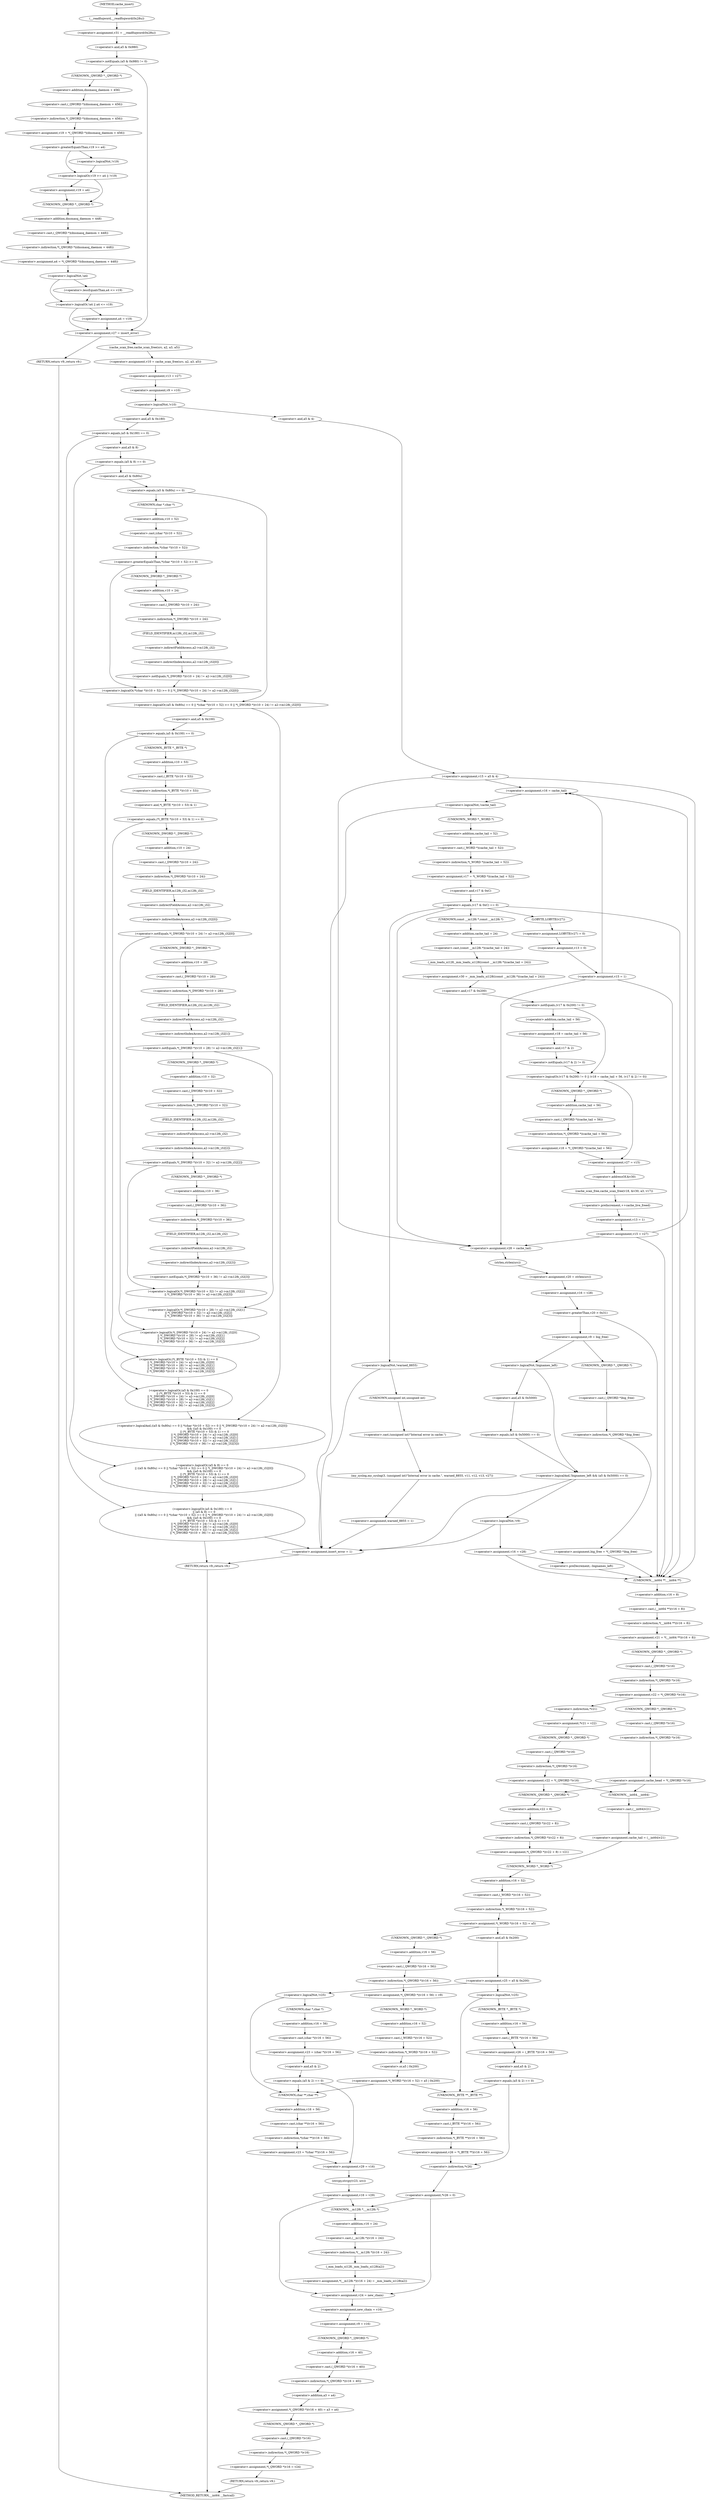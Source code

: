 digraph cache_insert {  
"1000152" [label = "(<operator>.assignment,v31 = __readfsqword(0x28u))" ]
"1000154" [label = "(__readfsqword,__readfsqword(0x28u))" ]
"1000157" [label = "(<operator>.notEquals,(a5 & 0x980) != 0)" ]
"1000158" [label = "(<operator>.and,a5 & 0x980)" ]
"1000163" [label = "(<operator>.assignment,v19 = *(_QWORD *)(dnsmasq_daemon + 456))" ]
"1000165" [label = "(<operator>.indirection,*(_QWORD *)(dnsmasq_daemon + 456))" ]
"1000166" [label = "(<operator>.cast,(_QWORD *)(dnsmasq_daemon + 456))" ]
"1000167" [label = "(UNKNOWN,_QWORD *,_QWORD *)" ]
"1000168" [label = "(<operator>.addition,dnsmasq_daemon + 456)" ]
"1000172" [label = "(<operator>.logicalOr,v19 >= a4 || !v19)" ]
"1000173" [label = "(<operator>.greaterEqualsThan,v19 >= a4)" ]
"1000176" [label = "(<operator>.logicalNot,!v19)" ]
"1000178" [label = "(<operator>.assignment,v19 = a4)" ]
"1000181" [label = "(<operator>.assignment,a4 = *(_QWORD *)(dnsmasq_daemon + 448))" ]
"1000183" [label = "(<operator>.indirection,*(_QWORD *)(dnsmasq_daemon + 448))" ]
"1000184" [label = "(<operator>.cast,(_QWORD *)(dnsmasq_daemon + 448))" ]
"1000185" [label = "(UNKNOWN,_QWORD *,_QWORD *)" ]
"1000186" [label = "(<operator>.addition,dnsmasq_daemon + 448)" ]
"1000190" [label = "(<operator>.logicalOr,!a4 || a4 <= v19)" ]
"1000191" [label = "(<operator>.logicalNot,!a4)" ]
"1000193" [label = "(<operator>.lessEqualsThan,a4 <= v19)" ]
"1000196" [label = "(<operator>.assignment,a4 = v19)" ]
"1000200" [label = "(<operator>.assignment,v27 = insert_error)" ]
"1000205" [label = "(RETURN,return v9;,return v9;)" ]
"1000207" [label = "(<operator>.assignment,v10 = cache_scan_free(src, a2, a3, a5))" ]
"1000209" [label = "(cache_scan_free,cache_scan_free(src, a2, a3, a5))" ]
"1000214" [label = "(<operator>.assignment,v13 = v27)" ]
"1000217" [label = "(<operator>.assignment,v9 = v10)" ]
"1000221" [label = "(<operator>.logicalNot,!v10)" ]
"1000224" [label = "(<operator>.assignment,v15 = a5 & 4)" ]
"1000226" [label = "(<operator>.and,a5 & 4)" ]
"1000232" [label = "(<operator>.assignment,v16 = cache_tail)" ]
"1000236" [label = "(<operator>.logicalNot,!cache_tail)" ]
"1000239" [label = "(<operator>.assignment,v17 = *(_WORD *)(cache_tail + 52))" ]
"1000241" [label = "(<operator>.indirection,*(_WORD *)(cache_tail + 52))" ]
"1000242" [label = "(<operator>.cast,(_WORD *)(cache_tail + 52))" ]
"1000243" [label = "(UNKNOWN,_WORD *,_WORD *)" ]
"1000244" [label = "(<operator>.addition,cache_tail + 52)" ]
"1000248" [label = "(<operator>.equals,(v17 & 0xC) == 0)" ]
"1000249" [label = "(<operator>.and,v17 & 0xC)" ]
"1000258" [label = "(<operator>.logicalNot,!warned_8855)" ]
"1000261" [label = "(my_syslog,my_syslog(3, (unsigned int)\"Internal error in cache.\", warned_8855, v11, v12, v13, v27))" ]
"1000263" [label = "(<operator>.cast,(unsigned int)\"Internal error in cache.\")" ]
"1000264" [label = "(UNKNOWN,unsigned int,unsigned int)" ]
"1000271" [label = "(<operator>.assignment,warned_8855 = 1)" ]
"1000278" [label = "(<operator>.assignment,v30 = _mm_loadu_si128((const __m128i *)(cache_tail + 24)))" ]
"1000280" [label = "(_mm_loadu_si128,_mm_loadu_si128((const __m128i *)(cache_tail + 24)))" ]
"1000281" [label = "(<operator>.cast,(const __m128i *)(cache_tail + 24))" ]
"1000282" [label = "(UNKNOWN,const __m128i *,const __m128i *)" ]
"1000283" [label = "(<operator>.addition,cache_tail + 24)" ]
"1000287" [label = "(<operator>.logicalOr,(v17 & 0x200) != 0 || (v18 = cache_tail + 56, (v17 & 2) != 0))" ]
"1000288" [label = "(<operator>.notEquals,(v17 & 0x200) != 0)" ]
"1000289" [label = "(<operator>.and,v17 & 0x200)" ]
"1000294" [label = "(<operator>.assignment,v18 = cache_tail + 56)" ]
"1000296" [label = "(<operator>.addition,cache_tail + 56)" ]
"1000299" [label = "(<operator>.notEquals,(v17 & 2) != 0)" ]
"1000300" [label = "(<operator>.and,v17 & 2)" ]
"1000304" [label = "(<operator>.assignment,v18 = *(_QWORD *)(cache_tail + 56))" ]
"1000306" [label = "(<operator>.indirection,*(_QWORD *)(cache_tail + 56))" ]
"1000307" [label = "(<operator>.cast,(_QWORD *)(cache_tail + 56))" ]
"1000308" [label = "(UNKNOWN,_QWORD *,_QWORD *)" ]
"1000309" [label = "(<operator>.addition,cache_tail + 56)" ]
"1000312" [label = "(<operator>.assignment,v27 = v15)" ]
"1000315" [label = "(cache_scan_free,cache_scan_free(v18, &v30, a3, v17))" ]
"1000317" [label = "(<operator>.addressOf,&v30)" ]
"1000321" [label = "(<operator>.preIncrement,++cache_live_freed)" ]
"1000323" [label = "(<operator>.assignment,v13 = 1)" ]
"1000326" [label = "(<operator>.assignment,v15 = v27)" ]
"1000331" [label = "(<operator>.assignment,LOBYTE(v27) = 0)" ]
"1000332" [label = "(LOBYTE,LOBYTE(v27))" ]
"1000335" [label = "(<operator>.assignment,v13 = 0)" ]
"1000338" [label = "(<operator>.assignment,v15 = 1)" ]
"1000344" [label = "(<operator>.assignment,v28 = cache_tail)" ]
"1000347" [label = "(<operator>.assignment,v20 = strlen(src))" ]
"1000349" [label = "(strlen,strlen(src))" ]
"1000351" [label = "(<operator>.assignment,v16 = v28)" ]
"1000355" [label = "(<operator>.greaterThan,v20 > 0x31)" ]
"1000359" [label = "(<operator>.assignment,v9 = big_free)" ]
"1000365" [label = "(<operator>.assignment,big_free = *(_QWORD *)big_free)" ]
"1000367" [label = "(<operator>.indirection,*(_QWORD *)big_free)" ]
"1000368" [label = "(<operator>.cast,(_QWORD *)big_free)" ]
"1000369" [label = "(UNKNOWN,_QWORD *,_QWORD *)" ]
"1000374" [label = "(<operator>.logicalAnd,!bignames_left && (a5 & 0x5000) == 0)" ]
"1000375" [label = "(<operator>.logicalNot,!bignames_left)" ]
"1000377" [label = "(<operator>.equals,(a5 & 0x5000) == 0)" ]
"1000378" [label = "(<operator>.and,a5 & 0x5000)" ]
"1000384" [label = "(<operator>.logicalNot,!v9)" ]
"1000387" [label = "(<operator>.assignment,v16 = v28)" ]
"1000392" [label = "(<operator>.preDecrement,--bignames_left)" ]
"1000397" [label = "(<operator>.assignment,v21 = *(__int64 **)(v16 + 8))" ]
"1000399" [label = "(<operator>.indirection,*(__int64 **)(v16 + 8))" ]
"1000400" [label = "(<operator>.cast,(__int64 **)(v16 + 8))" ]
"1000401" [label = "(UNKNOWN,__int64 **,__int64 **)" ]
"1000402" [label = "(<operator>.addition,v16 + 8)" ]
"1000405" [label = "(<operator>.assignment,v22 = *(_QWORD *)v16)" ]
"1000407" [label = "(<operator>.indirection,*(_QWORD *)v16)" ]
"1000408" [label = "(<operator>.cast,(_QWORD *)v16)" ]
"1000409" [label = "(UNKNOWN,_QWORD *,_QWORD *)" ]
"1000414" [label = "(<operator>.assignment,*v21 = v22)" ]
"1000415" [label = "(<operator>.indirection,*v21)" ]
"1000418" [label = "(<operator>.assignment,v22 = *(_QWORD *)v16)" ]
"1000420" [label = "(<operator>.indirection,*(_QWORD *)v16)" ]
"1000421" [label = "(<operator>.cast,(_QWORD *)v16)" ]
"1000422" [label = "(UNKNOWN,_QWORD *,_QWORD *)" ]
"1000426" [label = "(<operator>.assignment,cache_head = *(_QWORD *)v16)" ]
"1000428" [label = "(<operator>.indirection,*(_QWORD *)v16)" ]
"1000429" [label = "(<operator>.cast,(_QWORD *)v16)" ]
"1000430" [label = "(UNKNOWN,_QWORD *,_QWORD *)" ]
"1000434" [label = "(<operator>.assignment,*(_QWORD *)(v22 + 8) = v21)" ]
"1000435" [label = "(<operator>.indirection,*(_QWORD *)(v22 + 8))" ]
"1000436" [label = "(<operator>.cast,(_QWORD *)(v22 + 8))" ]
"1000437" [label = "(UNKNOWN,_QWORD *,_QWORD *)" ]
"1000438" [label = "(<operator>.addition,v22 + 8)" ]
"1000443" [label = "(<operator>.assignment,cache_tail = (__int64)v21)" ]
"1000445" [label = "(<operator>.cast,(__int64)v21)" ]
"1000446" [label = "(UNKNOWN,__int64,__int64)" ]
"1000448" [label = "(<operator>.assignment,*(_WORD *)(v16 + 52) = a5)" ]
"1000449" [label = "(<operator>.indirection,*(_WORD *)(v16 + 52))" ]
"1000450" [label = "(<operator>.cast,(_WORD *)(v16 + 52))" ]
"1000451" [label = "(UNKNOWN,_WORD *,_WORD *)" ]
"1000452" [label = "(<operator>.addition,v16 + 52)" ]
"1000459" [label = "(<operator>.assignment,*(_QWORD *)(v16 + 56) = v9)" ]
"1000460" [label = "(<operator>.indirection,*(_QWORD *)(v16 + 56))" ]
"1000461" [label = "(<operator>.cast,(_QWORD *)(v16 + 56))" ]
"1000462" [label = "(UNKNOWN,_QWORD *,_QWORD *)" ]
"1000463" [label = "(<operator>.addition,v16 + 56)" ]
"1000467" [label = "(<operator>.assignment,*(_WORD *)(v16 + 52) = a5 | 0x200)" ]
"1000468" [label = "(<operator>.indirection,*(_WORD *)(v16 + 52))" ]
"1000469" [label = "(<operator>.cast,(_WORD *)(v16 + 52))" ]
"1000470" [label = "(UNKNOWN,_WORD *,_WORD *)" ]
"1000471" [label = "(<operator>.addition,v16 + 52)" ]
"1000474" [label = "(<operator>.or,a5 | 0x200)" ]
"1000481" [label = "(<operator>.assignment,v23 = *(char **)(v16 + 56))" ]
"1000483" [label = "(<operator>.indirection,*(char **)(v16 + 56))" ]
"1000484" [label = "(<operator>.cast,(char **)(v16 + 56))" ]
"1000485" [label = "(UNKNOWN,char **,char **)" ]
"1000486" [label = "(<operator>.addition,v16 + 56)" ]
"1000490" [label = "(<operator>.assignment,v29 = v16)" ]
"1000493" [label = "(strcpy,strcpy(v23, src))" ]
"1000496" [label = "(<operator>.assignment,v16 = v29)" ]
"1000502" [label = "(<operator>.assignment,*(__m128i *)(v16 + 24) = _mm_loadu_si128(a2))" ]
"1000503" [label = "(<operator>.indirection,*(__m128i *)(v16 + 24))" ]
"1000504" [label = "(<operator>.cast,(__m128i *)(v16 + 24))" ]
"1000505" [label = "(UNKNOWN,__m128i *,__m128i *)" ]
"1000506" [label = "(<operator>.addition,v16 + 24)" ]
"1000509" [label = "(_mm_loadu_si128,_mm_loadu_si128(a2))" ]
"1000511" [label = "(<operator>.assignment,v24 = new_chain)" ]
"1000514" [label = "(<operator>.assignment,new_chain = v16)" ]
"1000517" [label = "(<operator>.assignment,v9 = v16)" ]
"1000520" [label = "(<operator>.assignment,*(_QWORD *)(v16 + 40) = a3 + a4)" ]
"1000521" [label = "(<operator>.indirection,*(_QWORD *)(v16 + 40))" ]
"1000522" [label = "(<operator>.cast,(_QWORD *)(v16 + 40))" ]
"1000523" [label = "(UNKNOWN,_QWORD *,_QWORD *)" ]
"1000524" [label = "(<operator>.addition,v16 + 40)" ]
"1000527" [label = "(<operator>.addition,a3 + a4)" ]
"1000530" [label = "(<operator>.assignment,*(_QWORD *)v16 = v24)" ]
"1000531" [label = "(<operator>.indirection,*(_QWORD *)v16)" ]
"1000532" [label = "(<operator>.cast,(_QWORD *)v16)" ]
"1000533" [label = "(UNKNOWN,_QWORD *,_QWORD *)" ]
"1000536" [label = "(RETURN,return v9;,return v9;)" ]
"1000540" [label = "(<operator>.assignment,v25 = a5 & 0x200)" ]
"1000542" [label = "(<operator>.and,a5 & 0x200)" ]
"1000549" [label = "(<operator>.logicalNot,!v25)" ]
"1000552" [label = "(<operator>.assignment,v23 = (char *)(v16 + 56))" ]
"1000554" [label = "(<operator>.cast,(char *)(v16 + 56))" ]
"1000555" [label = "(UNKNOWN,char *,char *)" ]
"1000556" [label = "(<operator>.addition,v16 + 56)" ]
"1000560" [label = "(<operator>.equals,(a5 & 2) == 0)" ]
"1000561" [label = "(<operator>.and,a5 & 2)" ]
"1000568" [label = "(<operator>.logicalNot,!v25)" ]
"1000571" [label = "(<operator>.assignment,v26 = (_BYTE *)(v16 + 56))" ]
"1000573" [label = "(<operator>.cast,(_BYTE *)(v16 + 56))" ]
"1000574" [label = "(UNKNOWN,_BYTE *,_BYTE *)" ]
"1000575" [label = "(<operator>.addition,v16 + 56)" ]
"1000579" [label = "(<operator>.equals,(a5 & 2) == 0)" ]
"1000580" [label = "(<operator>.and,a5 & 2)" ]
"1000586" [label = "(<operator>.assignment,*v26 = 0)" ]
"1000587" [label = "(<operator>.indirection,*v26)" ]
"1000591" [label = "(<operator>.assignment,v26 = *(_BYTE **)(v16 + 56))" ]
"1000593" [label = "(<operator>.indirection,*(_BYTE **)(v16 + 56))" ]
"1000594" [label = "(<operator>.cast,(_BYTE **)(v16 + 56))" ]
"1000595" [label = "(UNKNOWN,_BYTE **,_BYTE **)" ]
"1000596" [label = "(<operator>.addition,v16 + 56)" ]
"1000601" [label = "(<operator>.logicalOr,(a5 & 0x180) == 0\n    || (a5 & 8) == 0\n    || ((a5 & 0x80u) == 0 || *(char *)(v10 + 52) >= 0 || *(_DWORD *)(v10 + 24) != a2->m128i_i32[0])\n    && ((a5 & 0x100) == 0\n     || (*(_BYTE *)(v10 + 53) & 1) == 0\n     || *(_DWORD *)(v10 + 24) != a2->m128i_i32[0]\n     || *(_DWORD *)(v10 + 28) != a2->m128i_i32[1]\n     || *(_DWORD *)(v10 + 32) != a2->m128i_i32[2]\n     || *(_DWORD *)(v10 + 36) != a2->m128i_i32[3]))" ]
"1000602" [label = "(<operator>.equals,(a5 & 0x180) == 0)" ]
"1000603" [label = "(<operator>.and,a5 & 0x180)" ]
"1000607" [label = "(<operator>.logicalOr,(a5 & 8) == 0\n    || ((a5 & 0x80u) == 0 || *(char *)(v10 + 52) >= 0 || *(_DWORD *)(v10 + 24) != a2->m128i_i32[0])\n    && ((a5 & 0x100) == 0\n     || (*(_BYTE *)(v10 + 53) & 1) == 0\n     || *(_DWORD *)(v10 + 24) != a2->m128i_i32[0]\n     || *(_DWORD *)(v10 + 28) != a2->m128i_i32[1]\n     || *(_DWORD *)(v10 + 32) != a2->m128i_i32[2]\n     || *(_DWORD *)(v10 + 36) != a2->m128i_i32[3]))" ]
"1000608" [label = "(<operator>.equals,(a5 & 8) == 0)" ]
"1000609" [label = "(<operator>.and,a5 & 8)" ]
"1000613" [label = "(<operator>.logicalAnd,((a5 & 0x80u) == 0 || *(char *)(v10 + 52) >= 0 || *(_DWORD *)(v10 + 24) != a2->m128i_i32[0])\n    && ((a5 & 0x100) == 0\n     || (*(_BYTE *)(v10 + 53) & 1) == 0\n     || *(_DWORD *)(v10 + 24) != a2->m128i_i32[0]\n     || *(_DWORD *)(v10 + 28) != a2->m128i_i32[1]\n     || *(_DWORD *)(v10 + 32) != a2->m128i_i32[2]\n     || *(_DWORD *)(v10 + 36) != a2->m128i_i32[3]))" ]
"1000614" [label = "(<operator>.logicalOr,(a5 & 0x80u) == 0 || *(char *)(v10 + 52) >= 0 || *(_DWORD *)(v10 + 24) != a2->m128i_i32[0])" ]
"1000615" [label = "(<operator>.equals,(a5 & 0x80u) == 0)" ]
"1000616" [label = "(<operator>.and,a5 & 0x80u)" ]
"1000620" [label = "(<operator>.logicalOr,*(char *)(v10 + 52) >= 0 || *(_DWORD *)(v10 + 24) != a2->m128i_i32[0])" ]
"1000621" [label = "(<operator>.greaterEqualsThan,*(char *)(v10 + 52) >= 0)" ]
"1000622" [label = "(<operator>.indirection,*(char *)(v10 + 52))" ]
"1000623" [label = "(<operator>.cast,(char *)(v10 + 52))" ]
"1000624" [label = "(UNKNOWN,char *,char *)" ]
"1000625" [label = "(<operator>.addition,v10 + 52)" ]
"1000629" [label = "(<operator>.notEquals,*(_DWORD *)(v10 + 24) != a2->m128i_i32[0])" ]
"1000630" [label = "(<operator>.indirection,*(_DWORD *)(v10 + 24))" ]
"1000631" [label = "(<operator>.cast,(_DWORD *)(v10 + 24))" ]
"1000632" [label = "(UNKNOWN,_DWORD *,_DWORD *)" ]
"1000633" [label = "(<operator>.addition,v10 + 24)" ]
"1000636" [label = "(<operator>.indirectIndexAccess,a2->m128i_i32[0])" ]
"1000637" [label = "(<operator>.indirectFieldAccess,a2->m128i_i32)" ]
"1000639" [label = "(FIELD_IDENTIFIER,m128i_i32,m128i_i32)" ]
"1000641" [label = "(<operator>.logicalOr,(a5 & 0x100) == 0\n     || (*(_BYTE *)(v10 + 53) & 1) == 0\n     || *(_DWORD *)(v10 + 24) != a2->m128i_i32[0]\n     || *(_DWORD *)(v10 + 28) != a2->m128i_i32[1]\n     || *(_DWORD *)(v10 + 32) != a2->m128i_i32[2]\n     || *(_DWORD *)(v10 + 36) != a2->m128i_i32[3])" ]
"1000642" [label = "(<operator>.equals,(a5 & 0x100) == 0)" ]
"1000643" [label = "(<operator>.and,a5 & 0x100)" ]
"1000647" [label = "(<operator>.logicalOr,(*(_BYTE *)(v10 + 53) & 1) == 0\n     || *(_DWORD *)(v10 + 24) != a2->m128i_i32[0]\n     || *(_DWORD *)(v10 + 28) != a2->m128i_i32[1]\n     || *(_DWORD *)(v10 + 32) != a2->m128i_i32[2]\n     || *(_DWORD *)(v10 + 36) != a2->m128i_i32[3])" ]
"1000648" [label = "(<operator>.equals,(*(_BYTE *)(v10 + 53) & 1) == 0)" ]
"1000649" [label = "(<operator>.and,*(_BYTE *)(v10 + 53) & 1)" ]
"1000650" [label = "(<operator>.indirection,*(_BYTE *)(v10 + 53))" ]
"1000651" [label = "(<operator>.cast,(_BYTE *)(v10 + 53))" ]
"1000652" [label = "(UNKNOWN,_BYTE *,_BYTE *)" ]
"1000653" [label = "(<operator>.addition,v10 + 53)" ]
"1000658" [label = "(<operator>.logicalOr,*(_DWORD *)(v10 + 24) != a2->m128i_i32[0]\n     || *(_DWORD *)(v10 + 28) != a2->m128i_i32[1]\n     || *(_DWORD *)(v10 + 32) != a2->m128i_i32[2]\n     || *(_DWORD *)(v10 + 36) != a2->m128i_i32[3])" ]
"1000659" [label = "(<operator>.notEquals,*(_DWORD *)(v10 + 24) != a2->m128i_i32[0])" ]
"1000660" [label = "(<operator>.indirection,*(_DWORD *)(v10 + 24))" ]
"1000661" [label = "(<operator>.cast,(_DWORD *)(v10 + 24))" ]
"1000662" [label = "(UNKNOWN,_DWORD *,_DWORD *)" ]
"1000663" [label = "(<operator>.addition,v10 + 24)" ]
"1000666" [label = "(<operator>.indirectIndexAccess,a2->m128i_i32[0])" ]
"1000667" [label = "(<operator>.indirectFieldAccess,a2->m128i_i32)" ]
"1000669" [label = "(FIELD_IDENTIFIER,m128i_i32,m128i_i32)" ]
"1000671" [label = "(<operator>.logicalOr,*(_DWORD *)(v10 + 28) != a2->m128i_i32[1]\n     || *(_DWORD *)(v10 + 32) != a2->m128i_i32[2]\n     || *(_DWORD *)(v10 + 36) != a2->m128i_i32[3])" ]
"1000672" [label = "(<operator>.notEquals,*(_DWORD *)(v10 + 28) != a2->m128i_i32[1])" ]
"1000673" [label = "(<operator>.indirection,*(_DWORD *)(v10 + 28))" ]
"1000674" [label = "(<operator>.cast,(_DWORD *)(v10 + 28))" ]
"1000675" [label = "(UNKNOWN,_DWORD *,_DWORD *)" ]
"1000676" [label = "(<operator>.addition,v10 + 28)" ]
"1000679" [label = "(<operator>.indirectIndexAccess,a2->m128i_i32[1])" ]
"1000680" [label = "(<operator>.indirectFieldAccess,a2->m128i_i32)" ]
"1000682" [label = "(FIELD_IDENTIFIER,m128i_i32,m128i_i32)" ]
"1000684" [label = "(<operator>.logicalOr,*(_DWORD *)(v10 + 32) != a2->m128i_i32[2]\n     || *(_DWORD *)(v10 + 36) != a2->m128i_i32[3])" ]
"1000685" [label = "(<operator>.notEquals,*(_DWORD *)(v10 + 32) != a2->m128i_i32[2])" ]
"1000686" [label = "(<operator>.indirection,*(_DWORD *)(v10 + 32))" ]
"1000687" [label = "(<operator>.cast,(_DWORD *)(v10 + 32))" ]
"1000688" [label = "(UNKNOWN,_DWORD *,_DWORD *)" ]
"1000689" [label = "(<operator>.addition,v10 + 32)" ]
"1000692" [label = "(<operator>.indirectIndexAccess,a2->m128i_i32[2])" ]
"1000693" [label = "(<operator>.indirectFieldAccess,a2->m128i_i32)" ]
"1000695" [label = "(FIELD_IDENTIFIER,m128i_i32,m128i_i32)" ]
"1000697" [label = "(<operator>.notEquals,*(_DWORD *)(v10 + 36) != a2->m128i_i32[3])" ]
"1000698" [label = "(<operator>.indirection,*(_DWORD *)(v10 + 36))" ]
"1000699" [label = "(<operator>.cast,(_DWORD *)(v10 + 36))" ]
"1000700" [label = "(UNKNOWN,_DWORD *,_DWORD *)" ]
"1000701" [label = "(<operator>.addition,v10 + 36)" ]
"1000704" [label = "(<operator>.indirectIndexAccess,a2->m128i_i32[3])" ]
"1000705" [label = "(<operator>.indirectFieldAccess,a2->m128i_i32)" ]
"1000707" [label = "(FIELD_IDENTIFIER,m128i_i32,m128i_i32)" ]
"1000711" [label = "(<operator>.assignment,insert_error = 1)" ]
"1000715" [label = "(RETURN,return v9;,return v9;)" ]
"1000123" [label = "(METHOD,cache_insert)" ]
"1000717" [label = "(METHOD_RETURN,__int64 __fastcall)" ]
  "1000152" -> "1000158" 
  "1000154" -> "1000152" 
  "1000157" -> "1000167" 
  "1000157" -> "1000200" 
  "1000158" -> "1000157" 
  "1000163" -> "1000173" 
  "1000165" -> "1000163" 
  "1000166" -> "1000165" 
  "1000167" -> "1000168" 
  "1000168" -> "1000166" 
  "1000172" -> "1000178" 
  "1000172" -> "1000185" 
  "1000173" -> "1000172" 
  "1000173" -> "1000176" 
  "1000176" -> "1000172" 
  "1000178" -> "1000185" 
  "1000181" -> "1000191" 
  "1000183" -> "1000181" 
  "1000184" -> "1000183" 
  "1000185" -> "1000186" 
  "1000186" -> "1000184" 
  "1000190" -> "1000196" 
  "1000190" -> "1000200" 
  "1000191" -> "1000190" 
  "1000191" -> "1000193" 
  "1000193" -> "1000190" 
  "1000196" -> "1000200" 
  "1000200" -> "1000205" 
  "1000200" -> "1000209" 
  "1000205" -> "1000717" 
  "1000207" -> "1000214" 
  "1000209" -> "1000207" 
  "1000214" -> "1000217" 
  "1000217" -> "1000221" 
  "1000221" -> "1000226" 
  "1000221" -> "1000603" 
  "1000224" -> "1000232" 
  "1000224" -> "1000344" 
  "1000224" -> "1000401" 
  "1000226" -> "1000224" 
  "1000232" -> "1000236" 
  "1000236" -> "1000711" 
  "1000236" -> "1000243" 
  "1000239" -> "1000249" 
  "1000241" -> "1000239" 
  "1000242" -> "1000241" 
  "1000243" -> "1000244" 
  "1000244" -> "1000242" 
  "1000248" -> "1000344" 
  "1000248" -> "1000401" 
  "1000248" -> "1000258" 
  "1000248" -> "1000282" 
  "1000248" -> "1000332" 
  "1000249" -> "1000248" 
  "1000258" -> "1000264" 
  "1000258" -> "1000711" 
  "1000261" -> "1000271" 
  "1000263" -> "1000261" 
  "1000264" -> "1000263" 
  "1000271" -> "1000711" 
  "1000278" -> "1000289" 
  "1000280" -> "1000278" 
  "1000281" -> "1000280" 
  "1000282" -> "1000283" 
  "1000283" -> "1000281" 
  "1000287" -> "1000308" 
  "1000287" -> "1000312" 
  "1000288" -> "1000287" 
  "1000288" -> "1000296" 
  "1000289" -> "1000288" 
  "1000294" -> "1000300" 
  "1000296" -> "1000294" 
  "1000299" -> "1000287" 
  "1000300" -> "1000299" 
  "1000304" -> "1000312" 
  "1000306" -> "1000304" 
  "1000307" -> "1000306" 
  "1000308" -> "1000309" 
  "1000309" -> "1000307" 
  "1000312" -> "1000317" 
  "1000315" -> "1000321" 
  "1000317" -> "1000315" 
  "1000321" -> "1000323" 
  "1000323" -> "1000326" 
  "1000326" -> "1000232" 
  "1000326" -> "1000344" 
  "1000326" -> "1000401" 
  "1000331" -> "1000335" 
  "1000332" -> "1000331" 
  "1000335" -> "1000338" 
  "1000338" -> "1000232" 
  "1000338" -> "1000344" 
  "1000338" -> "1000401" 
  "1000344" -> "1000349" 
  "1000347" -> "1000351" 
  "1000349" -> "1000347" 
  "1000351" -> "1000355" 
  "1000355" -> "1000359" 
  "1000355" -> "1000401" 
  "1000359" -> "1000369" 
  "1000359" -> "1000375" 
  "1000365" -> "1000401" 
  "1000367" -> "1000365" 
  "1000368" -> "1000367" 
  "1000369" -> "1000368" 
  "1000374" -> "1000711" 
  "1000374" -> "1000384" 
  "1000375" -> "1000374" 
  "1000375" -> "1000378" 
  "1000377" -> "1000374" 
  "1000378" -> "1000377" 
  "1000384" -> "1000711" 
  "1000384" -> "1000387" 
  "1000387" -> "1000392" 
  "1000387" -> "1000401" 
  "1000392" -> "1000401" 
  "1000397" -> "1000409" 
  "1000399" -> "1000397" 
  "1000400" -> "1000399" 
  "1000401" -> "1000402" 
  "1000402" -> "1000400" 
  "1000405" -> "1000415" 
  "1000405" -> "1000430" 
  "1000407" -> "1000405" 
  "1000408" -> "1000407" 
  "1000409" -> "1000408" 
  "1000414" -> "1000422" 
  "1000415" -> "1000414" 
  "1000418" -> "1000437" 
  "1000418" -> "1000446" 
  "1000420" -> "1000418" 
  "1000421" -> "1000420" 
  "1000422" -> "1000421" 
  "1000426" -> "1000437" 
  "1000426" -> "1000446" 
  "1000428" -> "1000426" 
  "1000429" -> "1000428" 
  "1000430" -> "1000429" 
  "1000434" -> "1000451" 
  "1000435" -> "1000434" 
  "1000436" -> "1000435" 
  "1000437" -> "1000438" 
  "1000438" -> "1000436" 
  "1000443" -> "1000451" 
  "1000445" -> "1000443" 
  "1000446" -> "1000445" 
  "1000448" -> "1000462" 
  "1000448" -> "1000542" 
  "1000449" -> "1000448" 
  "1000450" -> "1000449" 
  "1000451" -> "1000452" 
  "1000452" -> "1000450" 
  "1000459" -> "1000470" 
  "1000460" -> "1000459" 
  "1000461" -> "1000460" 
  "1000462" -> "1000463" 
  "1000463" -> "1000461" 
  "1000467" -> "1000485" 
  "1000467" -> "1000595" 
  "1000468" -> "1000474" 
  "1000469" -> "1000468" 
  "1000470" -> "1000471" 
  "1000471" -> "1000469" 
  "1000474" -> "1000467" 
  "1000481" -> "1000490" 
  "1000483" -> "1000481" 
  "1000484" -> "1000483" 
  "1000485" -> "1000486" 
  "1000486" -> "1000484" 
  "1000490" -> "1000493" 
  "1000493" -> "1000496" 
  "1000496" -> "1000505" 
  "1000496" -> "1000511" 
  "1000502" -> "1000511" 
  "1000503" -> "1000509" 
  "1000504" -> "1000503" 
  "1000505" -> "1000506" 
  "1000506" -> "1000504" 
  "1000509" -> "1000502" 
  "1000511" -> "1000514" 
  "1000514" -> "1000517" 
  "1000517" -> "1000523" 
  "1000520" -> "1000533" 
  "1000521" -> "1000527" 
  "1000522" -> "1000521" 
  "1000523" -> "1000524" 
  "1000524" -> "1000522" 
  "1000527" -> "1000520" 
  "1000530" -> "1000536" 
  "1000531" -> "1000530" 
  "1000532" -> "1000531" 
  "1000533" -> "1000532" 
  "1000536" -> "1000717" 
  "1000540" -> "1000549" 
  "1000540" -> "1000568" 
  "1000542" -> "1000540" 
  "1000549" -> "1000555" 
  "1000549" -> "1000485" 
  "1000552" -> "1000561" 
  "1000554" -> "1000552" 
  "1000555" -> "1000556" 
  "1000556" -> "1000554" 
  "1000560" -> "1000490" 
  "1000560" -> "1000485" 
  "1000561" -> "1000560" 
  "1000568" -> "1000574" 
  "1000568" -> "1000595" 
  "1000571" -> "1000580" 
  "1000573" -> "1000571" 
  "1000574" -> "1000575" 
  "1000575" -> "1000573" 
  "1000579" -> "1000587" 
  "1000579" -> "1000595" 
  "1000580" -> "1000579" 
  "1000586" -> "1000505" 
  "1000586" -> "1000511" 
  "1000587" -> "1000586" 
  "1000591" -> "1000587" 
  "1000593" -> "1000591" 
  "1000594" -> "1000593" 
  "1000595" -> "1000596" 
  "1000596" -> "1000594" 
  "1000601" -> "1000711" 
  "1000601" -> "1000715" 
  "1000602" -> "1000601" 
  "1000602" -> "1000609" 
  "1000603" -> "1000602" 
  "1000607" -> "1000601" 
  "1000608" -> "1000607" 
  "1000608" -> "1000616" 
  "1000609" -> "1000608" 
  "1000613" -> "1000607" 
  "1000614" -> "1000613" 
  "1000614" -> "1000643" 
  "1000615" -> "1000624" 
  "1000615" -> "1000614" 
  "1000616" -> "1000615" 
  "1000620" -> "1000614" 
  "1000621" -> "1000632" 
  "1000621" -> "1000620" 
  "1000622" -> "1000621" 
  "1000623" -> "1000622" 
  "1000624" -> "1000625" 
  "1000625" -> "1000623" 
  "1000629" -> "1000620" 
  "1000630" -> "1000639" 
  "1000631" -> "1000630" 
  "1000632" -> "1000633" 
  "1000633" -> "1000631" 
  "1000636" -> "1000629" 
  "1000637" -> "1000636" 
  "1000639" -> "1000637" 
  "1000641" -> "1000613" 
  "1000642" -> "1000652" 
  "1000642" -> "1000641" 
  "1000643" -> "1000642" 
  "1000647" -> "1000641" 
  "1000648" -> "1000662" 
  "1000648" -> "1000647" 
  "1000649" -> "1000648" 
  "1000650" -> "1000649" 
  "1000651" -> "1000650" 
  "1000652" -> "1000653" 
  "1000653" -> "1000651" 
  "1000658" -> "1000647" 
  "1000659" -> "1000675" 
  "1000659" -> "1000658" 
  "1000660" -> "1000669" 
  "1000661" -> "1000660" 
  "1000662" -> "1000663" 
  "1000663" -> "1000661" 
  "1000666" -> "1000659" 
  "1000667" -> "1000666" 
  "1000669" -> "1000667" 
  "1000671" -> "1000658" 
  "1000672" -> "1000688" 
  "1000672" -> "1000671" 
  "1000673" -> "1000682" 
  "1000674" -> "1000673" 
  "1000675" -> "1000676" 
  "1000676" -> "1000674" 
  "1000679" -> "1000672" 
  "1000680" -> "1000679" 
  "1000682" -> "1000680" 
  "1000684" -> "1000671" 
  "1000685" -> "1000700" 
  "1000685" -> "1000684" 
  "1000686" -> "1000695" 
  "1000687" -> "1000686" 
  "1000688" -> "1000689" 
  "1000689" -> "1000687" 
  "1000692" -> "1000685" 
  "1000693" -> "1000692" 
  "1000695" -> "1000693" 
  "1000697" -> "1000684" 
  "1000698" -> "1000707" 
  "1000699" -> "1000698" 
  "1000700" -> "1000701" 
  "1000701" -> "1000699" 
  "1000704" -> "1000697" 
  "1000705" -> "1000704" 
  "1000707" -> "1000705" 
  "1000711" -> "1000715" 
  "1000715" -> "1000717" 
  "1000123" -> "1000154" 
}
